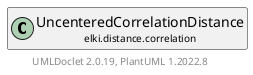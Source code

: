 @startuml
    remove .*\.(Instance|Par|Parameterizer|Factory)$
    set namespaceSeparator none
    hide empty fields
    hide empty methods

    class "<size:14>UncenteredCorrelationDistance.Par\n<size:10>elki.distance.correlation" as elki.distance.correlation.UncenteredCorrelationDistance.Par [[UncenteredCorrelationDistance.Par.html]] {
        +make(): UncenteredCorrelationDistance
    }

    interface "<size:14>Parameterizer\n<size:10>elki.utilities.optionhandling" as elki.utilities.optionhandling.Parameterizer [[../../utilities/optionhandling/Parameterizer.html]] {
        {abstract} +make(): Object
    }
    class "<size:14>UncenteredCorrelationDistance\n<size:10>elki.distance.correlation" as elki.distance.correlation.UncenteredCorrelationDistance [[UncenteredCorrelationDistance.html]]

    elki.utilities.optionhandling.Parameterizer <|.. elki.distance.correlation.UncenteredCorrelationDistance.Par
    elki.distance.correlation.UncenteredCorrelationDistance +-- elki.distance.correlation.UncenteredCorrelationDistance.Par

    center footer UMLDoclet 2.0.19, PlantUML 1.2022.8
@enduml
